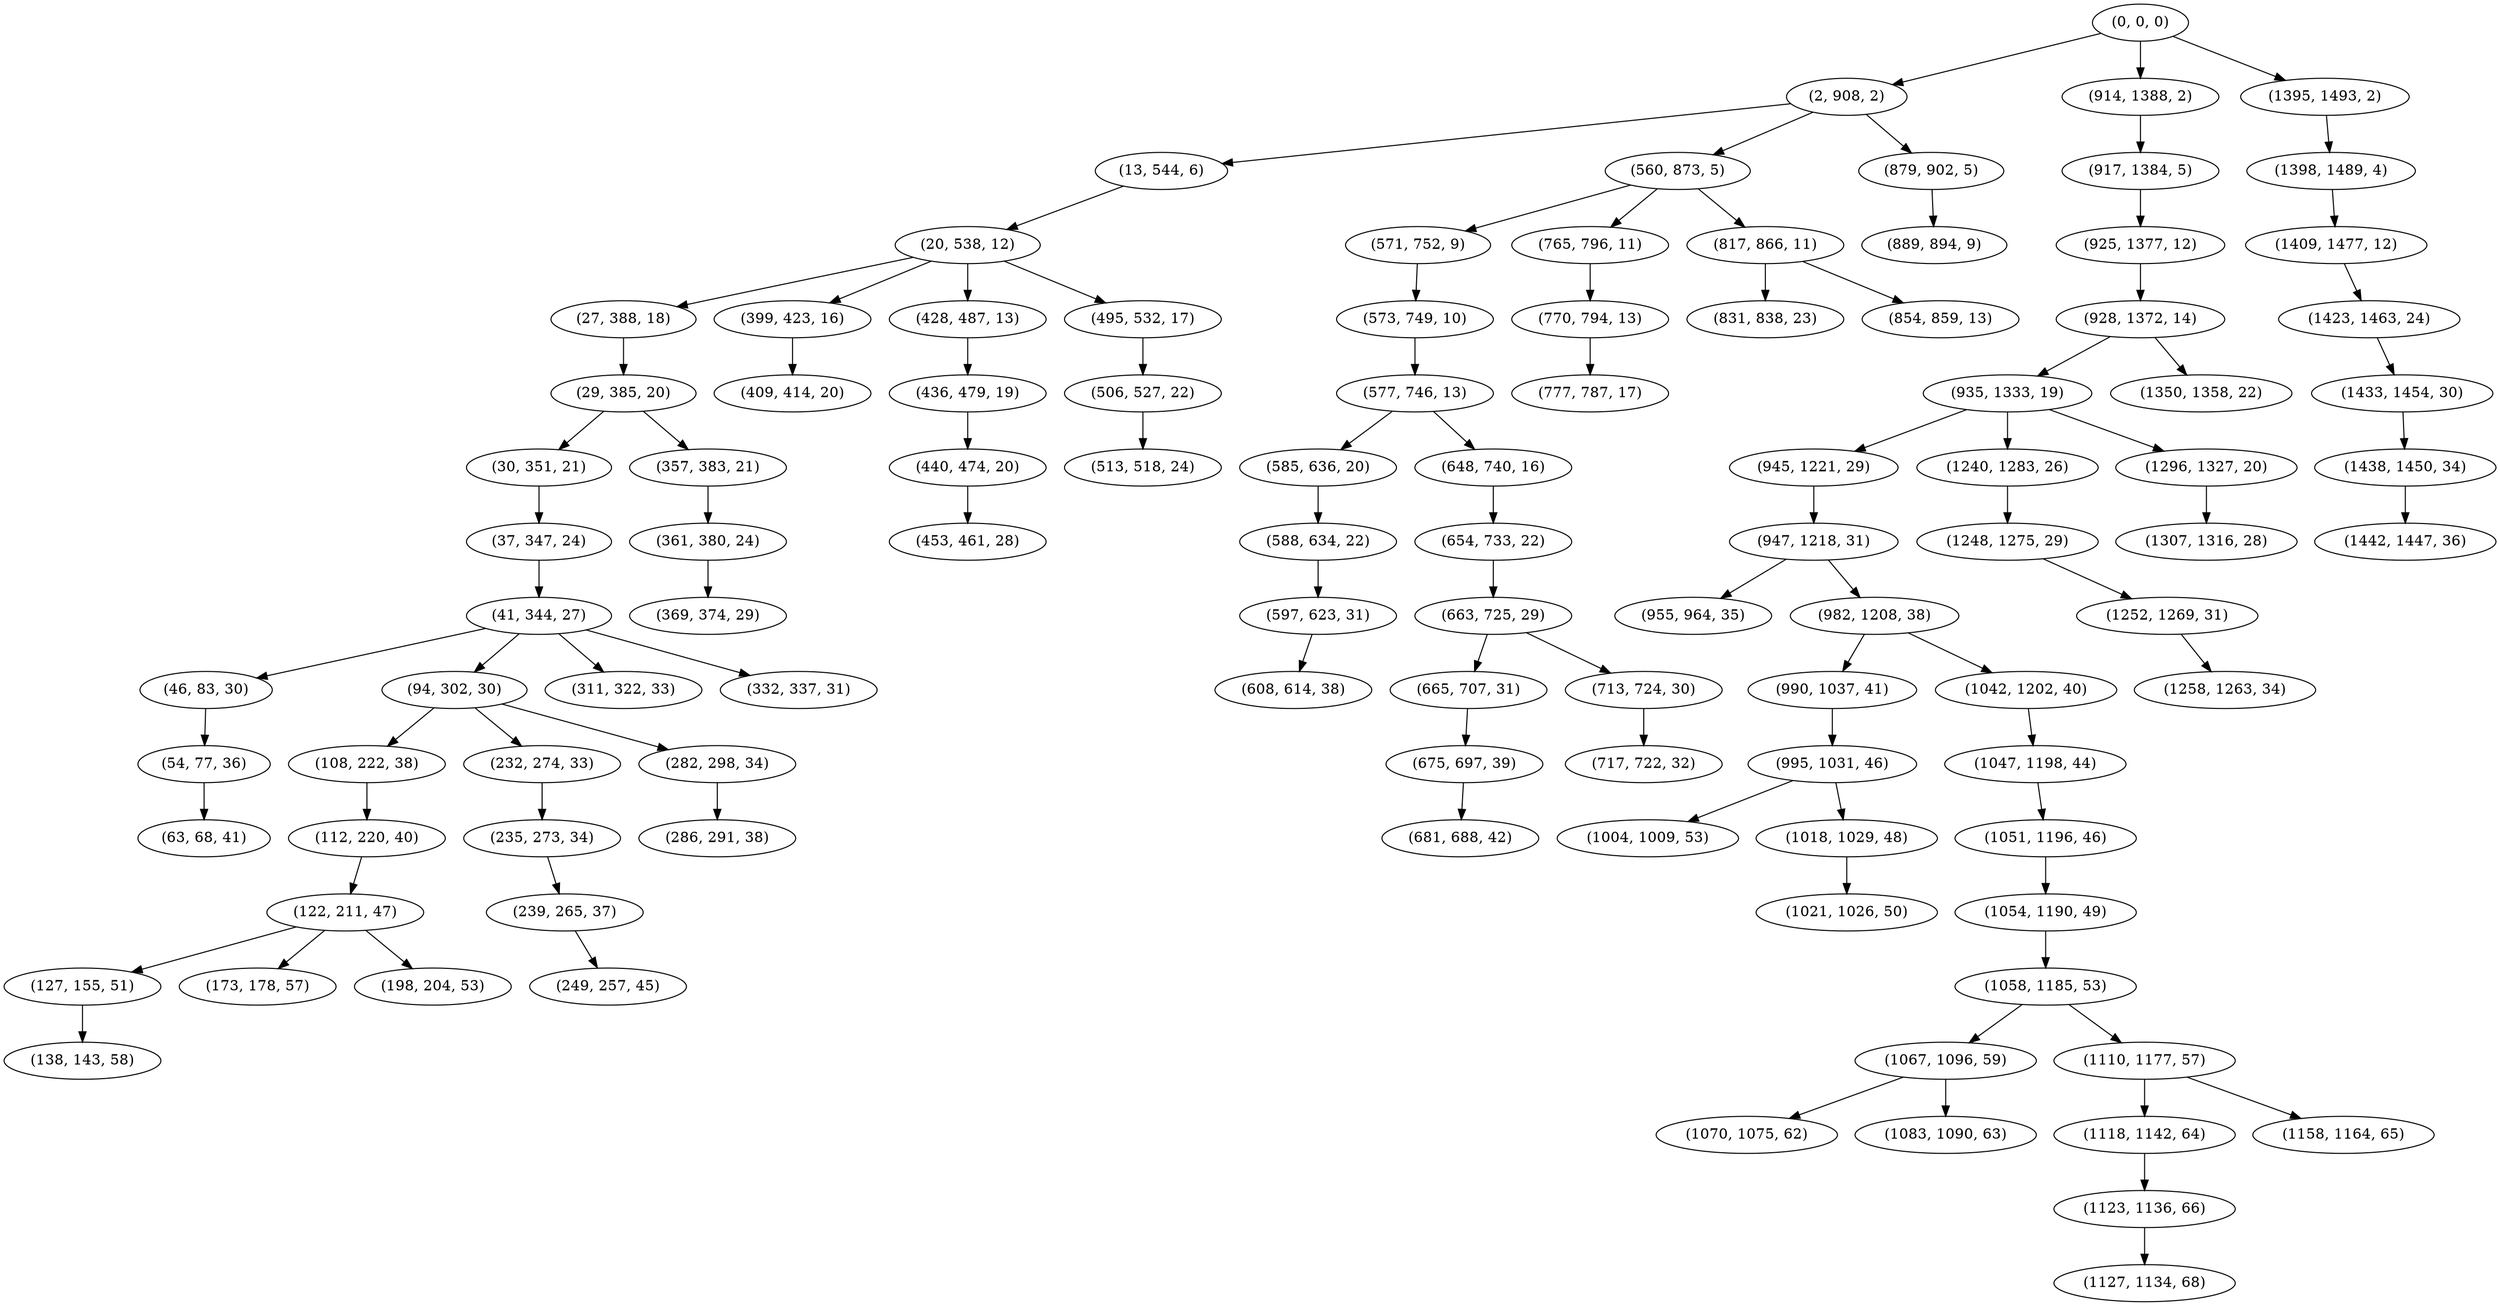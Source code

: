digraph tree {
    "(0, 0, 0)";
    "(2, 908, 2)";
    "(13, 544, 6)";
    "(20, 538, 12)";
    "(27, 388, 18)";
    "(29, 385, 20)";
    "(30, 351, 21)";
    "(37, 347, 24)";
    "(41, 344, 27)";
    "(46, 83, 30)";
    "(54, 77, 36)";
    "(63, 68, 41)";
    "(94, 302, 30)";
    "(108, 222, 38)";
    "(112, 220, 40)";
    "(122, 211, 47)";
    "(127, 155, 51)";
    "(138, 143, 58)";
    "(173, 178, 57)";
    "(198, 204, 53)";
    "(232, 274, 33)";
    "(235, 273, 34)";
    "(239, 265, 37)";
    "(249, 257, 45)";
    "(282, 298, 34)";
    "(286, 291, 38)";
    "(311, 322, 33)";
    "(332, 337, 31)";
    "(357, 383, 21)";
    "(361, 380, 24)";
    "(369, 374, 29)";
    "(399, 423, 16)";
    "(409, 414, 20)";
    "(428, 487, 13)";
    "(436, 479, 19)";
    "(440, 474, 20)";
    "(453, 461, 28)";
    "(495, 532, 17)";
    "(506, 527, 22)";
    "(513, 518, 24)";
    "(560, 873, 5)";
    "(571, 752, 9)";
    "(573, 749, 10)";
    "(577, 746, 13)";
    "(585, 636, 20)";
    "(588, 634, 22)";
    "(597, 623, 31)";
    "(608, 614, 38)";
    "(648, 740, 16)";
    "(654, 733, 22)";
    "(663, 725, 29)";
    "(665, 707, 31)";
    "(675, 697, 39)";
    "(681, 688, 42)";
    "(713, 724, 30)";
    "(717, 722, 32)";
    "(765, 796, 11)";
    "(770, 794, 13)";
    "(777, 787, 17)";
    "(817, 866, 11)";
    "(831, 838, 23)";
    "(854, 859, 13)";
    "(879, 902, 5)";
    "(889, 894, 9)";
    "(914, 1388, 2)";
    "(917, 1384, 5)";
    "(925, 1377, 12)";
    "(928, 1372, 14)";
    "(935, 1333, 19)";
    "(945, 1221, 29)";
    "(947, 1218, 31)";
    "(955, 964, 35)";
    "(982, 1208, 38)";
    "(990, 1037, 41)";
    "(995, 1031, 46)";
    "(1004, 1009, 53)";
    "(1018, 1029, 48)";
    "(1021, 1026, 50)";
    "(1042, 1202, 40)";
    "(1047, 1198, 44)";
    "(1051, 1196, 46)";
    "(1054, 1190, 49)";
    "(1058, 1185, 53)";
    "(1067, 1096, 59)";
    "(1070, 1075, 62)";
    "(1083, 1090, 63)";
    "(1110, 1177, 57)";
    "(1118, 1142, 64)";
    "(1123, 1136, 66)";
    "(1127, 1134, 68)";
    "(1158, 1164, 65)";
    "(1240, 1283, 26)";
    "(1248, 1275, 29)";
    "(1252, 1269, 31)";
    "(1258, 1263, 34)";
    "(1296, 1327, 20)";
    "(1307, 1316, 28)";
    "(1350, 1358, 22)";
    "(1395, 1493, 2)";
    "(1398, 1489, 4)";
    "(1409, 1477, 12)";
    "(1423, 1463, 24)";
    "(1433, 1454, 30)";
    "(1438, 1450, 34)";
    "(1442, 1447, 36)";
    "(0, 0, 0)" -> "(2, 908, 2)";
    "(0, 0, 0)" -> "(914, 1388, 2)";
    "(0, 0, 0)" -> "(1395, 1493, 2)";
    "(2, 908, 2)" -> "(13, 544, 6)";
    "(2, 908, 2)" -> "(560, 873, 5)";
    "(2, 908, 2)" -> "(879, 902, 5)";
    "(13, 544, 6)" -> "(20, 538, 12)";
    "(20, 538, 12)" -> "(27, 388, 18)";
    "(20, 538, 12)" -> "(399, 423, 16)";
    "(20, 538, 12)" -> "(428, 487, 13)";
    "(20, 538, 12)" -> "(495, 532, 17)";
    "(27, 388, 18)" -> "(29, 385, 20)";
    "(29, 385, 20)" -> "(30, 351, 21)";
    "(29, 385, 20)" -> "(357, 383, 21)";
    "(30, 351, 21)" -> "(37, 347, 24)";
    "(37, 347, 24)" -> "(41, 344, 27)";
    "(41, 344, 27)" -> "(46, 83, 30)";
    "(41, 344, 27)" -> "(94, 302, 30)";
    "(41, 344, 27)" -> "(311, 322, 33)";
    "(41, 344, 27)" -> "(332, 337, 31)";
    "(46, 83, 30)" -> "(54, 77, 36)";
    "(54, 77, 36)" -> "(63, 68, 41)";
    "(94, 302, 30)" -> "(108, 222, 38)";
    "(94, 302, 30)" -> "(232, 274, 33)";
    "(94, 302, 30)" -> "(282, 298, 34)";
    "(108, 222, 38)" -> "(112, 220, 40)";
    "(112, 220, 40)" -> "(122, 211, 47)";
    "(122, 211, 47)" -> "(127, 155, 51)";
    "(122, 211, 47)" -> "(173, 178, 57)";
    "(122, 211, 47)" -> "(198, 204, 53)";
    "(127, 155, 51)" -> "(138, 143, 58)";
    "(232, 274, 33)" -> "(235, 273, 34)";
    "(235, 273, 34)" -> "(239, 265, 37)";
    "(239, 265, 37)" -> "(249, 257, 45)";
    "(282, 298, 34)" -> "(286, 291, 38)";
    "(357, 383, 21)" -> "(361, 380, 24)";
    "(361, 380, 24)" -> "(369, 374, 29)";
    "(399, 423, 16)" -> "(409, 414, 20)";
    "(428, 487, 13)" -> "(436, 479, 19)";
    "(436, 479, 19)" -> "(440, 474, 20)";
    "(440, 474, 20)" -> "(453, 461, 28)";
    "(495, 532, 17)" -> "(506, 527, 22)";
    "(506, 527, 22)" -> "(513, 518, 24)";
    "(560, 873, 5)" -> "(571, 752, 9)";
    "(560, 873, 5)" -> "(765, 796, 11)";
    "(560, 873, 5)" -> "(817, 866, 11)";
    "(571, 752, 9)" -> "(573, 749, 10)";
    "(573, 749, 10)" -> "(577, 746, 13)";
    "(577, 746, 13)" -> "(585, 636, 20)";
    "(577, 746, 13)" -> "(648, 740, 16)";
    "(585, 636, 20)" -> "(588, 634, 22)";
    "(588, 634, 22)" -> "(597, 623, 31)";
    "(597, 623, 31)" -> "(608, 614, 38)";
    "(648, 740, 16)" -> "(654, 733, 22)";
    "(654, 733, 22)" -> "(663, 725, 29)";
    "(663, 725, 29)" -> "(665, 707, 31)";
    "(663, 725, 29)" -> "(713, 724, 30)";
    "(665, 707, 31)" -> "(675, 697, 39)";
    "(675, 697, 39)" -> "(681, 688, 42)";
    "(713, 724, 30)" -> "(717, 722, 32)";
    "(765, 796, 11)" -> "(770, 794, 13)";
    "(770, 794, 13)" -> "(777, 787, 17)";
    "(817, 866, 11)" -> "(831, 838, 23)";
    "(817, 866, 11)" -> "(854, 859, 13)";
    "(879, 902, 5)" -> "(889, 894, 9)";
    "(914, 1388, 2)" -> "(917, 1384, 5)";
    "(917, 1384, 5)" -> "(925, 1377, 12)";
    "(925, 1377, 12)" -> "(928, 1372, 14)";
    "(928, 1372, 14)" -> "(935, 1333, 19)";
    "(928, 1372, 14)" -> "(1350, 1358, 22)";
    "(935, 1333, 19)" -> "(945, 1221, 29)";
    "(935, 1333, 19)" -> "(1240, 1283, 26)";
    "(935, 1333, 19)" -> "(1296, 1327, 20)";
    "(945, 1221, 29)" -> "(947, 1218, 31)";
    "(947, 1218, 31)" -> "(955, 964, 35)";
    "(947, 1218, 31)" -> "(982, 1208, 38)";
    "(982, 1208, 38)" -> "(990, 1037, 41)";
    "(982, 1208, 38)" -> "(1042, 1202, 40)";
    "(990, 1037, 41)" -> "(995, 1031, 46)";
    "(995, 1031, 46)" -> "(1004, 1009, 53)";
    "(995, 1031, 46)" -> "(1018, 1029, 48)";
    "(1018, 1029, 48)" -> "(1021, 1026, 50)";
    "(1042, 1202, 40)" -> "(1047, 1198, 44)";
    "(1047, 1198, 44)" -> "(1051, 1196, 46)";
    "(1051, 1196, 46)" -> "(1054, 1190, 49)";
    "(1054, 1190, 49)" -> "(1058, 1185, 53)";
    "(1058, 1185, 53)" -> "(1067, 1096, 59)";
    "(1058, 1185, 53)" -> "(1110, 1177, 57)";
    "(1067, 1096, 59)" -> "(1070, 1075, 62)";
    "(1067, 1096, 59)" -> "(1083, 1090, 63)";
    "(1110, 1177, 57)" -> "(1118, 1142, 64)";
    "(1110, 1177, 57)" -> "(1158, 1164, 65)";
    "(1118, 1142, 64)" -> "(1123, 1136, 66)";
    "(1123, 1136, 66)" -> "(1127, 1134, 68)";
    "(1240, 1283, 26)" -> "(1248, 1275, 29)";
    "(1248, 1275, 29)" -> "(1252, 1269, 31)";
    "(1252, 1269, 31)" -> "(1258, 1263, 34)";
    "(1296, 1327, 20)" -> "(1307, 1316, 28)";
    "(1395, 1493, 2)" -> "(1398, 1489, 4)";
    "(1398, 1489, 4)" -> "(1409, 1477, 12)";
    "(1409, 1477, 12)" -> "(1423, 1463, 24)";
    "(1423, 1463, 24)" -> "(1433, 1454, 30)";
    "(1433, 1454, 30)" -> "(1438, 1450, 34)";
    "(1438, 1450, 34)" -> "(1442, 1447, 36)";
}
